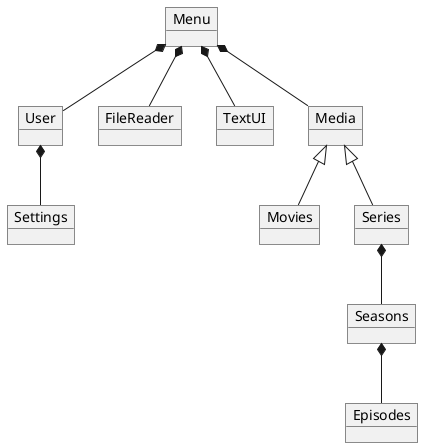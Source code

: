 @startuml

object User
object FileReader
object TextUI
object Menu
object Media
object Movies
object Series
object Seasons
object Episodes
object Settings

Menu *-- Media
Menu *-- User
Menu *-- TextUI
Menu *-- FileReader

Media <|-- Movies
Media <|-- Series

Series *-- Seasons

Seasons *-- Episodes

User *-- Settings

@enduml